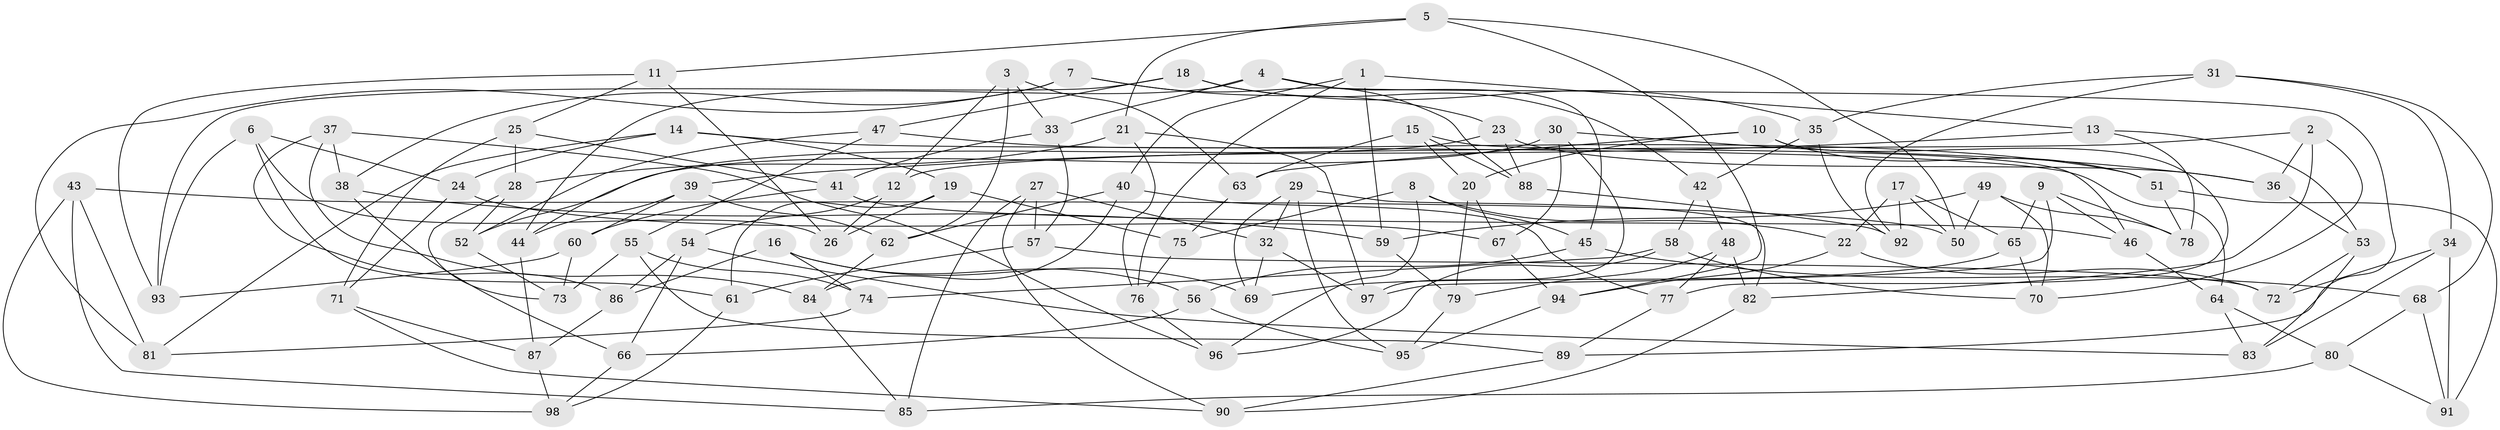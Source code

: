 // Generated by graph-tools (version 1.1) at 2025/16/03/09/25 04:16:34]
// undirected, 98 vertices, 196 edges
graph export_dot {
graph [start="1"]
  node [color=gray90,style=filled];
  1;
  2;
  3;
  4;
  5;
  6;
  7;
  8;
  9;
  10;
  11;
  12;
  13;
  14;
  15;
  16;
  17;
  18;
  19;
  20;
  21;
  22;
  23;
  24;
  25;
  26;
  27;
  28;
  29;
  30;
  31;
  32;
  33;
  34;
  35;
  36;
  37;
  38;
  39;
  40;
  41;
  42;
  43;
  44;
  45;
  46;
  47;
  48;
  49;
  50;
  51;
  52;
  53;
  54;
  55;
  56;
  57;
  58;
  59;
  60;
  61;
  62;
  63;
  64;
  65;
  66;
  67;
  68;
  69;
  70;
  71;
  72;
  73;
  74;
  75;
  76;
  77;
  78;
  79;
  80;
  81;
  82;
  83;
  84;
  85;
  86;
  87;
  88;
  89;
  90;
  91;
  92;
  93;
  94;
  95;
  96;
  97;
  98;
  1 -- 76;
  1 -- 59;
  1 -- 13;
  1 -- 40;
  2 -- 82;
  2 -- 12;
  2 -- 70;
  2 -- 36;
  3 -- 12;
  3 -- 62;
  3 -- 63;
  3 -- 33;
  4 -- 44;
  4 -- 45;
  4 -- 33;
  4 -- 89;
  5 -- 94;
  5 -- 50;
  5 -- 11;
  5 -- 21;
  6 -- 24;
  6 -- 61;
  6 -- 93;
  6 -- 26;
  7 -- 88;
  7 -- 81;
  7 -- 38;
  7 -- 23;
  8 -- 96;
  8 -- 45;
  8 -- 22;
  8 -- 75;
  9 -- 65;
  9 -- 46;
  9 -- 78;
  9 -- 97;
  10 -- 20;
  10 -- 51;
  10 -- 63;
  10 -- 77;
  11 -- 93;
  11 -- 26;
  11 -- 25;
  12 -- 26;
  12 -- 54;
  13 -- 39;
  13 -- 78;
  13 -- 53;
  14 -- 81;
  14 -- 24;
  14 -- 19;
  14 -- 64;
  15 -- 20;
  15 -- 88;
  15 -- 46;
  15 -- 63;
  16 -- 74;
  16 -- 69;
  16 -- 86;
  16 -- 56;
  17 -- 22;
  17 -- 92;
  17 -- 65;
  17 -- 50;
  18 -- 47;
  18 -- 93;
  18 -- 42;
  18 -- 35;
  19 -- 75;
  19 -- 61;
  19 -- 26;
  20 -- 79;
  20 -- 67;
  21 -- 28;
  21 -- 76;
  21 -- 97;
  22 -- 72;
  22 -- 94;
  23 -- 88;
  23 -- 44;
  23 -- 36;
  24 -- 71;
  24 -- 67;
  25 -- 28;
  25 -- 71;
  25 -- 41;
  27 -- 32;
  27 -- 57;
  27 -- 85;
  27 -- 90;
  28 -- 52;
  28 -- 73;
  29 -- 95;
  29 -- 32;
  29 -- 82;
  29 -- 69;
  30 -- 36;
  30 -- 97;
  30 -- 67;
  30 -- 52;
  31 -- 68;
  31 -- 92;
  31 -- 35;
  31 -- 34;
  32 -- 69;
  32 -- 97;
  33 -- 41;
  33 -- 57;
  34 -- 72;
  34 -- 83;
  34 -- 91;
  35 -- 92;
  35 -- 42;
  36 -- 53;
  37 -- 38;
  37 -- 86;
  37 -- 96;
  37 -- 84;
  38 -- 59;
  38 -- 66;
  39 -- 44;
  39 -- 60;
  39 -- 62;
  40 -- 62;
  40 -- 77;
  40 -- 84;
  41 -- 46;
  41 -- 60;
  42 -- 48;
  42 -- 58;
  43 -- 98;
  43 -- 85;
  43 -- 50;
  43 -- 81;
  44 -- 87;
  45 -- 68;
  45 -- 56;
  46 -- 64;
  47 -- 51;
  47 -- 52;
  47 -- 55;
  48 -- 77;
  48 -- 79;
  48 -- 82;
  49 -- 50;
  49 -- 59;
  49 -- 78;
  49 -- 70;
  51 -- 91;
  51 -- 78;
  52 -- 73;
  53 -- 83;
  53 -- 72;
  54 -- 83;
  54 -- 86;
  54 -- 66;
  55 -- 73;
  55 -- 89;
  55 -- 74;
  56 -- 66;
  56 -- 95;
  57 -- 61;
  57 -- 72;
  58 -- 74;
  58 -- 96;
  58 -- 70;
  59 -- 79;
  60 -- 73;
  60 -- 93;
  61 -- 98;
  62 -- 84;
  63 -- 75;
  64 -- 80;
  64 -- 83;
  65 -- 70;
  65 -- 69;
  66 -- 98;
  67 -- 94;
  68 -- 91;
  68 -- 80;
  71 -- 87;
  71 -- 90;
  74 -- 81;
  75 -- 76;
  76 -- 96;
  77 -- 89;
  79 -- 95;
  80 -- 91;
  80 -- 85;
  82 -- 90;
  84 -- 85;
  86 -- 87;
  87 -- 98;
  88 -- 92;
  89 -- 90;
  94 -- 95;
}
